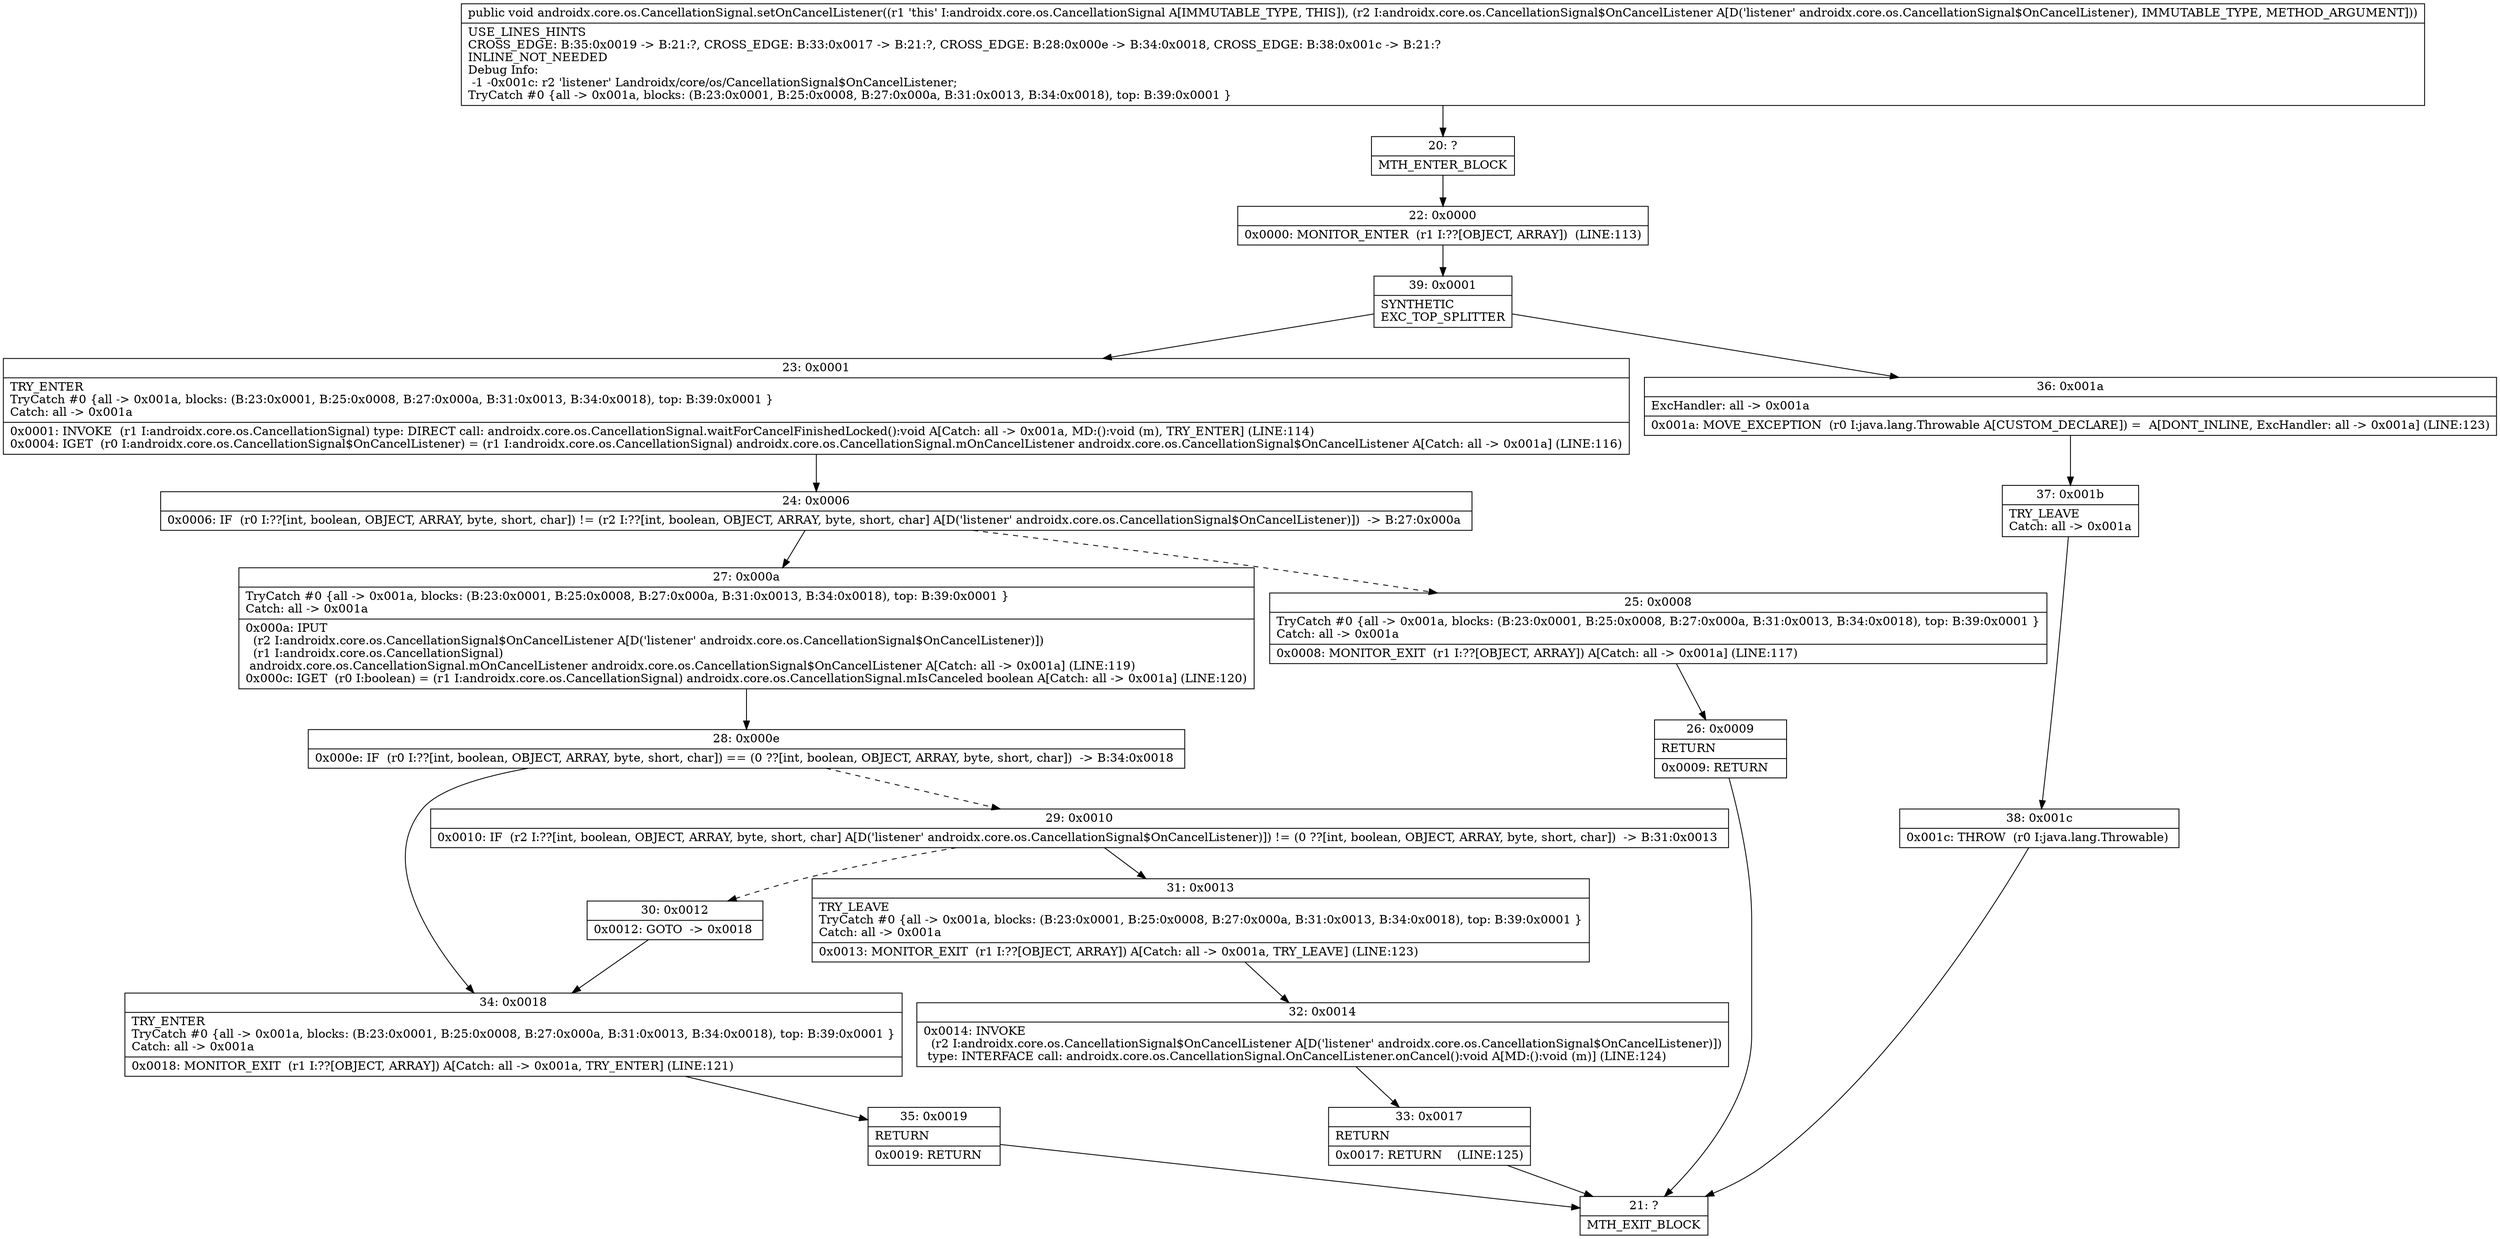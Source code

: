 digraph "CFG forandroidx.core.os.CancellationSignal.setOnCancelListener(Landroidx\/core\/os\/CancellationSignal$OnCancelListener;)V" {
Node_20 [shape=record,label="{20\:\ ?|MTH_ENTER_BLOCK\l}"];
Node_22 [shape=record,label="{22\:\ 0x0000|0x0000: MONITOR_ENTER  (r1 I:??[OBJECT, ARRAY])  (LINE:113)\l}"];
Node_39 [shape=record,label="{39\:\ 0x0001|SYNTHETIC\lEXC_TOP_SPLITTER\l}"];
Node_23 [shape=record,label="{23\:\ 0x0001|TRY_ENTER\lTryCatch #0 \{all \-\> 0x001a, blocks: (B:23:0x0001, B:25:0x0008, B:27:0x000a, B:31:0x0013, B:34:0x0018), top: B:39:0x0001 \}\lCatch: all \-\> 0x001a\l|0x0001: INVOKE  (r1 I:androidx.core.os.CancellationSignal) type: DIRECT call: androidx.core.os.CancellationSignal.waitForCancelFinishedLocked():void A[Catch: all \-\> 0x001a, MD:():void (m), TRY_ENTER] (LINE:114)\l0x0004: IGET  (r0 I:androidx.core.os.CancellationSignal$OnCancelListener) = (r1 I:androidx.core.os.CancellationSignal) androidx.core.os.CancellationSignal.mOnCancelListener androidx.core.os.CancellationSignal$OnCancelListener A[Catch: all \-\> 0x001a] (LINE:116)\l}"];
Node_24 [shape=record,label="{24\:\ 0x0006|0x0006: IF  (r0 I:??[int, boolean, OBJECT, ARRAY, byte, short, char]) != (r2 I:??[int, boolean, OBJECT, ARRAY, byte, short, char] A[D('listener' androidx.core.os.CancellationSignal$OnCancelListener)])  \-\> B:27:0x000a \l}"];
Node_25 [shape=record,label="{25\:\ 0x0008|TryCatch #0 \{all \-\> 0x001a, blocks: (B:23:0x0001, B:25:0x0008, B:27:0x000a, B:31:0x0013, B:34:0x0018), top: B:39:0x0001 \}\lCatch: all \-\> 0x001a\l|0x0008: MONITOR_EXIT  (r1 I:??[OBJECT, ARRAY]) A[Catch: all \-\> 0x001a] (LINE:117)\l}"];
Node_26 [shape=record,label="{26\:\ 0x0009|RETURN\l|0x0009: RETURN   \l}"];
Node_21 [shape=record,label="{21\:\ ?|MTH_EXIT_BLOCK\l}"];
Node_27 [shape=record,label="{27\:\ 0x000a|TryCatch #0 \{all \-\> 0x001a, blocks: (B:23:0x0001, B:25:0x0008, B:27:0x000a, B:31:0x0013, B:34:0x0018), top: B:39:0x0001 \}\lCatch: all \-\> 0x001a\l|0x000a: IPUT  \l  (r2 I:androidx.core.os.CancellationSignal$OnCancelListener A[D('listener' androidx.core.os.CancellationSignal$OnCancelListener)])\l  (r1 I:androidx.core.os.CancellationSignal)\l androidx.core.os.CancellationSignal.mOnCancelListener androidx.core.os.CancellationSignal$OnCancelListener A[Catch: all \-\> 0x001a] (LINE:119)\l0x000c: IGET  (r0 I:boolean) = (r1 I:androidx.core.os.CancellationSignal) androidx.core.os.CancellationSignal.mIsCanceled boolean A[Catch: all \-\> 0x001a] (LINE:120)\l}"];
Node_28 [shape=record,label="{28\:\ 0x000e|0x000e: IF  (r0 I:??[int, boolean, OBJECT, ARRAY, byte, short, char]) == (0 ??[int, boolean, OBJECT, ARRAY, byte, short, char])  \-\> B:34:0x0018 \l}"];
Node_29 [shape=record,label="{29\:\ 0x0010|0x0010: IF  (r2 I:??[int, boolean, OBJECT, ARRAY, byte, short, char] A[D('listener' androidx.core.os.CancellationSignal$OnCancelListener)]) != (0 ??[int, boolean, OBJECT, ARRAY, byte, short, char])  \-\> B:31:0x0013 \l}"];
Node_30 [shape=record,label="{30\:\ 0x0012|0x0012: GOTO  \-\> 0x0018 \l}"];
Node_31 [shape=record,label="{31\:\ 0x0013|TRY_LEAVE\lTryCatch #0 \{all \-\> 0x001a, blocks: (B:23:0x0001, B:25:0x0008, B:27:0x000a, B:31:0x0013, B:34:0x0018), top: B:39:0x0001 \}\lCatch: all \-\> 0x001a\l|0x0013: MONITOR_EXIT  (r1 I:??[OBJECT, ARRAY]) A[Catch: all \-\> 0x001a, TRY_LEAVE] (LINE:123)\l}"];
Node_32 [shape=record,label="{32\:\ 0x0014|0x0014: INVOKE  \l  (r2 I:androidx.core.os.CancellationSignal$OnCancelListener A[D('listener' androidx.core.os.CancellationSignal$OnCancelListener)])\l type: INTERFACE call: androidx.core.os.CancellationSignal.OnCancelListener.onCancel():void A[MD:():void (m)] (LINE:124)\l}"];
Node_33 [shape=record,label="{33\:\ 0x0017|RETURN\l|0x0017: RETURN    (LINE:125)\l}"];
Node_34 [shape=record,label="{34\:\ 0x0018|TRY_ENTER\lTryCatch #0 \{all \-\> 0x001a, blocks: (B:23:0x0001, B:25:0x0008, B:27:0x000a, B:31:0x0013, B:34:0x0018), top: B:39:0x0001 \}\lCatch: all \-\> 0x001a\l|0x0018: MONITOR_EXIT  (r1 I:??[OBJECT, ARRAY]) A[Catch: all \-\> 0x001a, TRY_ENTER] (LINE:121)\l}"];
Node_35 [shape=record,label="{35\:\ 0x0019|RETURN\l|0x0019: RETURN   \l}"];
Node_36 [shape=record,label="{36\:\ 0x001a|ExcHandler: all \-\> 0x001a\l|0x001a: MOVE_EXCEPTION  (r0 I:java.lang.Throwable A[CUSTOM_DECLARE]) =  A[DONT_INLINE, ExcHandler: all \-\> 0x001a] (LINE:123)\l}"];
Node_37 [shape=record,label="{37\:\ 0x001b|TRY_LEAVE\lCatch: all \-\> 0x001a\l}"];
Node_38 [shape=record,label="{38\:\ 0x001c|0x001c: THROW  (r0 I:java.lang.Throwable) \l}"];
MethodNode[shape=record,label="{public void androidx.core.os.CancellationSignal.setOnCancelListener((r1 'this' I:androidx.core.os.CancellationSignal A[IMMUTABLE_TYPE, THIS]), (r2 I:androidx.core.os.CancellationSignal$OnCancelListener A[D('listener' androidx.core.os.CancellationSignal$OnCancelListener), IMMUTABLE_TYPE, METHOD_ARGUMENT]))  | USE_LINES_HINTS\lCROSS_EDGE: B:35:0x0019 \-\> B:21:?, CROSS_EDGE: B:33:0x0017 \-\> B:21:?, CROSS_EDGE: B:28:0x000e \-\> B:34:0x0018, CROSS_EDGE: B:38:0x001c \-\> B:21:?\lINLINE_NOT_NEEDED\lDebug Info:\l  \-1 \-0x001c: r2 'listener' Landroidx\/core\/os\/CancellationSignal$OnCancelListener;\lTryCatch #0 \{all \-\> 0x001a, blocks: (B:23:0x0001, B:25:0x0008, B:27:0x000a, B:31:0x0013, B:34:0x0018), top: B:39:0x0001 \}\l}"];
MethodNode -> Node_20;Node_20 -> Node_22;
Node_22 -> Node_39;
Node_39 -> Node_23;
Node_39 -> Node_36;
Node_23 -> Node_24;
Node_24 -> Node_25[style=dashed];
Node_24 -> Node_27;
Node_25 -> Node_26;
Node_26 -> Node_21;
Node_27 -> Node_28;
Node_28 -> Node_29[style=dashed];
Node_28 -> Node_34;
Node_29 -> Node_30[style=dashed];
Node_29 -> Node_31;
Node_30 -> Node_34;
Node_31 -> Node_32;
Node_32 -> Node_33;
Node_33 -> Node_21;
Node_34 -> Node_35;
Node_35 -> Node_21;
Node_36 -> Node_37;
Node_37 -> Node_38;
Node_38 -> Node_21;
}

